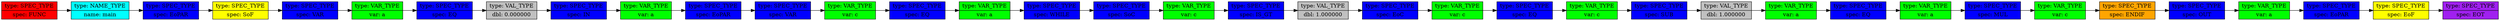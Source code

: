 digraph {
rankdir=LR;
node [ shape=record ];
struct0 [
label = "<type>type: SPEC_TYPE|<spec>spec: FUNC", style = "filled", fillcolor = "red" 
];
struct1 [
label = "<type>type: NAME_TYPE|<name>name: main", style = "filled", fillcolor = "cyan" 
];
struct0 -> struct1 [weight=100];
struct2 [
label = "<type>type: SPEC_TYPE|<spec>spec: EoPAR", style = "filled", fillcolor = "blue" 
];
struct1 -> struct2 [weight=100];
struct3 [
label = "<type>type: SPEC_TYPE|<spec>spec: SoF", style = "filled", fillcolor = "yellow" 
];
struct2 -> struct3 [weight=100];
struct4 [
label = "<type>type: SPEC_TYPE|<spec>spec: VAR", style = "filled", fillcolor = "blue" 
];
struct3 -> struct4 [weight=100];
struct5 [
label = "<type>type: VAR_TYPE|<var>var: a", style = "filled", fillcolor = "green" 
];
struct4 -> struct5 [weight=100];
struct6 [
label = "<type>type: SPEC_TYPE|<spec>spec: EQ", style = "filled", fillcolor = "blue" 
];
struct5 -> struct6 [weight=100];
struct7 [
label = "<type>type: VAL_TYPE|<dbl>dbl: 0.000000", style = "filled", fillcolor = "grey" 
];
struct6 -> struct7 [weight=100];
struct8 [
label = "<type>type: SPEC_TYPE|<spec>spec: IN", style = "filled", fillcolor = "blue" 
];
struct7 -> struct8 [weight=100];
struct9 [
label = "<type>type: VAR_TYPE|<var>var: a", style = "filled", fillcolor = "green" 
];
struct8 -> struct9 [weight=100];
struct10 [
label = "<type>type: SPEC_TYPE|<spec>spec: EoPAR", style = "filled", fillcolor = "blue" 
];
struct9 -> struct10 [weight=100];
struct11 [
label = "<type>type: SPEC_TYPE|<spec>spec: VAR", style = "filled", fillcolor = "blue" 
];
struct10 -> struct11 [weight=100];
struct12 [
label = "<type>type: VAR_TYPE|<var>var: c", style = "filled", fillcolor = "green" 
];
struct11 -> struct12 [weight=100];
struct13 [
label = "<type>type: SPEC_TYPE|<spec>spec: EQ", style = "filled", fillcolor = "blue" 
];
struct12 -> struct13 [weight=100];
struct14 [
label = "<type>type: VAR_TYPE|<var>var: a", style = "filled", fillcolor = "green" 
];
struct13 -> struct14 [weight=100];
struct15 [
label = "<type>type: SPEC_TYPE|<spec>spec: WHILE", style = "filled", fillcolor = "blue" 
];
struct14 -> struct15 [weight=100];
struct16 [
label = "<type>type: SPEC_TYPE|<spec>spec: SoC", style = "filled", fillcolor = "blue" 
];
struct15 -> struct16 [weight=100];
struct17 [
label = "<type>type: VAR_TYPE|<var>var: c", style = "filled", fillcolor = "green" 
];
struct16 -> struct17 [weight=100];
struct18 [
label = "<type>type: SPEC_TYPE|<spec>spec: IS_GT", style = "filled", fillcolor = "blue" 
];
struct17 -> struct18 [weight=100];
struct19 [
label = "<type>type: VAL_TYPE|<dbl>dbl: 1.000000", style = "filled", fillcolor = "grey" 
];
struct18 -> struct19 [weight=100];
struct20 [
label = "<type>type: SPEC_TYPE|<spec>spec: EoC", style = "filled", fillcolor = "blue" 
];
struct19 -> struct20 [weight=100];
struct21 [
label = "<type>type: VAR_TYPE|<var>var: c", style = "filled", fillcolor = "green" 
];
struct20 -> struct21 [weight=100];
struct22 [
label = "<type>type: SPEC_TYPE|<spec>spec: EQ", style = "filled", fillcolor = "blue" 
];
struct21 -> struct22 [weight=100];
struct23 [
label = "<type>type: VAR_TYPE|<var>var: c", style = "filled", fillcolor = "green" 
];
struct22 -> struct23 [weight=100];
struct24 [
label = "<type>type: SPEC_TYPE|<spec>spec: SUB", style = "filled", fillcolor = "blue" 
];
struct23 -> struct24 [weight=100];
struct25 [
label = "<type>type: VAL_TYPE|<dbl>dbl: 1.000000", style = "filled", fillcolor = "grey" 
];
struct24 -> struct25 [weight=100];
struct26 [
label = "<type>type: VAR_TYPE|<var>var: a", style = "filled", fillcolor = "green" 
];
struct25 -> struct26 [weight=100];
struct27 [
label = "<type>type: SPEC_TYPE|<spec>spec: EQ", style = "filled", fillcolor = "blue" 
];
struct26 -> struct27 [weight=100];
struct28 [
label = "<type>type: VAR_TYPE|<var>var: a", style = "filled", fillcolor = "green" 
];
struct27 -> struct28 [weight=100];
struct29 [
label = "<type>type: SPEC_TYPE|<spec>spec: MUL", style = "filled", fillcolor = "blue" 
];
struct28 -> struct29 [weight=100];
struct30 [
label = "<type>type: VAR_TYPE|<var>var: c", style = "filled", fillcolor = "green" 
];
struct29 -> struct30 [weight=100];
struct31 [
label = "<type>type: SPEC_TYPE|<spec>spec: ENDIF", style = "filled", fillcolor = "orange" 
];
struct30 -> struct31 [weight=100];
struct32 [
label = "<type>type: SPEC_TYPE|<spec>spec: OUT", style = "filled", fillcolor = "blue" 
];
struct31 -> struct32 [weight=100];
struct33 [
label = "<type>type: VAR_TYPE|<var>var: a", style = "filled", fillcolor = "green" 
];
struct32 -> struct33 [weight=100];
struct34 [
label = "<type>type: SPEC_TYPE|<spec>spec: EoPAR", style = "filled", fillcolor = "blue" 
];
struct33 -> struct34 [weight=100];
struct35 [
label = "<type>type: SPEC_TYPE|<spec>spec: EoF", style = "filled", fillcolor = "yellow" 
];
struct34 -> struct35 [weight=100];
struct36 [
label = "<type>type: SPEC_TYPE|<spec>spec: EOT", style = "filled", fillcolor = "purple" 
];
struct35 -> struct36 [weight=100];
}
